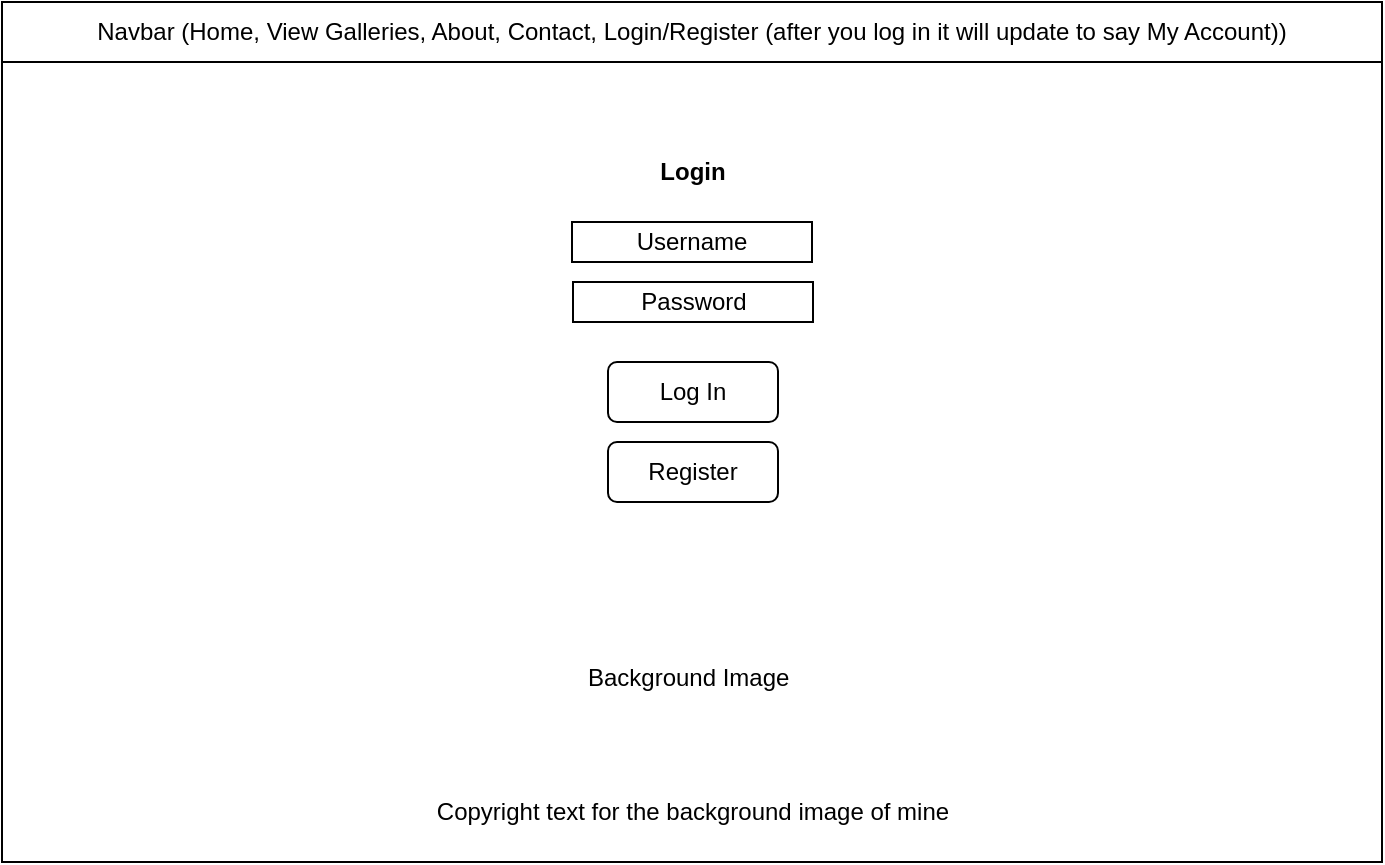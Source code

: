 <mxfile version="27.0.9">
  <diagram name="Page-1" id="6oNKckcs_LfKx75o0hvV">
    <mxGraphModel dx="1426" dy="841" grid="1" gridSize="10" guides="1" tooltips="1" connect="1" arrows="1" fold="1" page="1" pageScale="1" pageWidth="850" pageHeight="1100" math="0" shadow="0">
      <root>
        <mxCell id="0" />
        <mxCell id="1" parent="0" />
        <mxCell id="i_2me9WWOOrB4e6M6qqH-1" value="&lt;div&gt;&lt;br&gt;&lt;/div&gt;&lt;div&gt;&lt;br&gt;&lt;/div&gt;&lt;div&gt;&lt;br&gt;&lt;/div&gt;&lt;div&gt;&lt;br&gt;&lt;/div&gt;&lt;div&gt;&lt;br&gt;&lt;/div&gt;&lt;div&gt;&lt;br&gt;&lt;/div&gt;&lt;div&gt;&lt;br&gt;&lt;/div&gt;&lt;div&gt;&lt;br&gt;&lt;/div&gt;&lt;div&gt;&lt;br&gt;&lt;/div&gt;&lt;div&gt;&lt;br&gt;&lt;/div&gt;&lt;div&gt;&lt;br&gt;&lt;/div&gt;&lt;div&gt;&lt;br&gt;&lt;/div&gt;&lt;div&gt;&lt;br&gt;&lt;/div&gt;&lt;div&gt;&lt;br&gt;&lt;/div&gt;&lt;div&gt;&lt;br&gt;&lt;/div&gt;&lt;div&gt;&lt;br&gt;&lt;/div&gt;&lt;div&gt;&lt;br&gt;&lt;/div&gt;Background Image&amp;nbsp;" style="rounded=0;whiteSpace=wrap;html=1;" parent="1" vertex="1">
          <mxGeometry x="80" y="40" width="690" height="430" as="geometry" />
        </mxCell>
        <mxCell id="i_2me9WWOOrB4e6M6qqH-2" value="Navbar (Home, View Galleries, About, Contact, Login/Register (after you log in it will update to say My Account))" style="rounded=0;whiteSpace=wrap;html=1;" parent="1" vertex="1">
          <mxGeometry x="80" y="40" width="690" height="30" as="geometry" />
        </mxCell>
        <mxCell id="i_2me9WWOOrB4e6M6qqH-3" value="Copyright text for the background image of mine" style="text;html=1;align=center;verticalAlign=middle;whiteSpace=wrap;rounded=0;" parent="1" vertex="1">
          <mxGeometry x="293" y="430" width="265" height="30" as="geometry" />
        </mxCell>
        <mxCell id="i_2me9WWOOrB4e6M6qqH-4" value="&lt;b&gt;Login&lt;/b&gt;" style="text;html=1;align=center;verticalAlign=middle;whiteSpace=wrap;rounded=0;" parent="1" vertex="1">
          <mxGeometry x="357" y="90" width="137" height="70" as="geometry" />
        </mxCell>
        <mxCell id="i_2me9WWOOrB4e6M6qqH-6" value="Log In" style="rounded=1;whiteSpace=wrap;html=1;" parent="1" vertex="1">
          <mxGeometry x="383" y="220" width="85" height="30" as="geometry" />
        </mxCell>
        <mxCell id="iaqbVzKPy1VqYS4T5guI-1" value="Register" style="rounded=1;whiteSpace=wrap;html=1;" vertex="1" parent="1">
          <mxGeometry x="383" y="260" width="85" height="30" as="geometry" />
        </mxCell>
        <mxCell id="iaqbVzKPy1VqYS4T5guI-2" value="Username" style="rounded=0;whiteSpace=wrap;html=1;" vertex="1" parent="1">
          <mxGeometry x="365" y="150" width="120" height="20" as="geometry" />
        </mxCell>
        <mxCell id="iaqbVzKPy1VqYS4T5guI-3" value="Password" style="rounded=0;whiteSpace=wrap;html=1;" vertex="1" parent="1">
          <mxGeometry x="365.5" y="180" width="120" height="20" as="geometry" />
        </mxCell>
      </root>
    </mxGraphModel>
  </diagram>
</mxfile>
